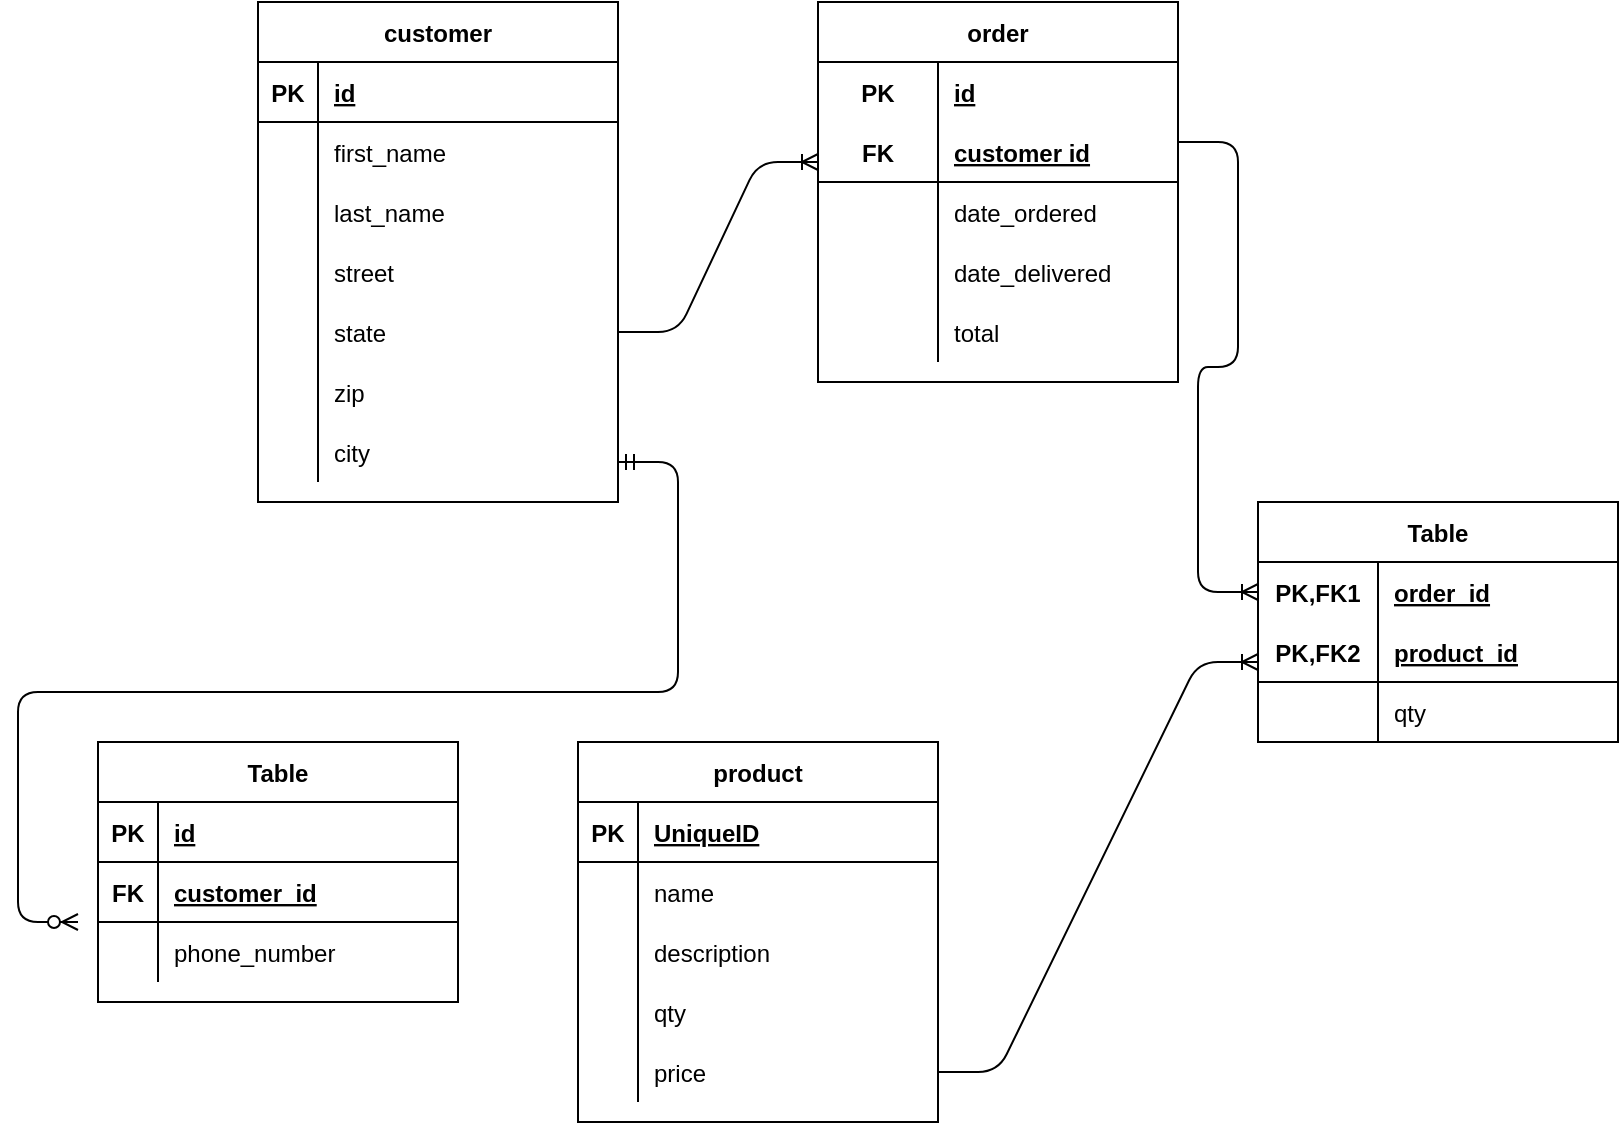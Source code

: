 <mxfile version="14.0.1" type="github"><diagram id="5gjjC1uMiKoFbgF5kgse" name="Page-1"><mxGraphModel dx="1422" dy="802" grid="1" gridSize="10" guides="1" tooltips="1" connect="1" arrows="1" fold="1" page="1" pageScale="1" pageWidth="850" pageHeight="1100" math="0" shadow="0"><root><mxCell id="0"/><mxCell id="1" parent="0"/><mxCell id="3Ulre39u-HCc2QZRo8fJ-1" value="customer" style="shape=table;startSize=30;container=1;collapsible=1;childLayout=tableLayout;fixedRows=1;rowLines=0;fontStyle=1;align=center;resizeLast=1;" vertex="1" parent="1"><mxGeometry x="130" y="110" width="180" height="250" as="geometry"/></mxCell><mxCell id="3Ulre39u-HCc2QZRo8fJ-2" value="" style="shape=partialRectangle;collapsible=0;dropTarget=0;pointerEvents=0;fillColor=none;top=0;left=0;bottom=1;right=0;points=[[0,0.5],[1,0.5]];portConstraint=eastwest;" vertex="1" parent="3Ulre39u-HCc2QZRo8fJ-1"><mxGeometry y="30" width="180" height="30" as="geometry"/></mxCell><mxCell id="3Ulre39u-HCc2QZRo8fJ-3" value="PK" style="shape=partialRectangle;connectable=0;fillColor=none;top=0;left=0;bottom=0;right=0;fontStyle=1;overflow=hidden;" vertex="1" parent="3Ulre39u-HCc2QZRo8fJ-2"><mxGeometry width="30" height="30" as="geometry"/></mxCell><mxCell id="3Ulre39u-HCc2QZRo8fJ-4" value="id" style="shape=partialRectangle;connectable=0;fillColor=none;top=0;left=0;bottom=0;right=0;align=left;spacingLeft=6;fontStyle=5;overflow=hidden;" vertex="1" parent="3Ulre39u-HCc2QZRo8fJ-2"><mxGeometry x="30" width="150" height="30" as="geometry"/></mxCell><mxCell id="3Ulre39u-HCc2QZRo8fJ-5" value="" style="shape=partialRectangle;collapsible=0;dropTarget=0;pointerEvents=0;fillColor=none;top=0;left=0;bottom=0;right=0;points=[[0,0.5],[1,0.5]];portConstraint=eastwest;" vertex="1" parent="3Ulre39u-HCc2QZRo8fJ-1"><mxGeometry y="60" width="180" height="30" as="geometry"/></mxCell><mxCell id="3Ulre39u-HCc2QZRo8fJ-6" value="" style="shape=partialRectangle;connectable=0;fillColor=none;top=0;left=0;bottom=0;right=0;editable=1;overflow=hidden;" vertex="1" parent="3Ulre39u-HCc2QZRo8fJ-5"><mxGeometry width="30" height="30" as="geometry"/></mxCell><mxCell id="3Ulre39u-HCc2QZRo8fJ-7" value="first_name" style="shape=partialRectangle;connectable=0;fillColor=none;top=0;left=0;bottom=0;right=0;align=left;spacingLeft=6;overflow=hidden;" vertex="1" parent="3Ulre39u-HCc2QZRo8fJ-5"><mxGeometry x="30" width="150" height="30" as="geometry"/></mxCell><mxCell id="3Ulre39u-HCc2QZRo8fJ-8" value="" style="shape=partialRectangle;collapsible=0;dropTarget=0;pointerEvents=0;fillColor=none;top=0;left=0;bottom=0;right=0;points=[[0,0.5],[1,0.5]];portConstraint=eastwest;" vertex="1" parent="3Ulre39u-HCc2QZRo8fJ-1"><mxGeometry y="90" width="180" height="30" as="geometry"/></mxCell><mxCell id="3Ulre39u-HCc2QZRo8fJ-9" value="" style="shape=partialRectangle;connectable=0;fillColor=none;top=0;left=0;bottom=0;right=0;editable=1;overflow=hidden;" vertex="1" parent="3Ulre39u-HCc2QZRo8fJ-8"><mxGeometry width="30" height="30" as="geometry"/></mxCell><mxCell id="3Ulre39u-HCc2QZRo8fJ-10" value="last_name" style="shape=partialRectangle;connectable=0;fillColor=none;top=0;left=0;bottom=0;right=0;align=left;spacingLeft=6;overflow=hidden;" vertex="1" parent="3Ulre39u-HCc2QZRo8fJ-8"><mxGeometry x="30" width="150" height="30" as="geometry"/></mxCell><mxCell id="3Ulre39u-HCc2QZRo8fJ-19" value="" style="shape=partialRectangle;collapsible=0;dropTarget=0;pointerEvents=0;fillColor=none;top=0;left=0;bottom=0;right=0;points=[[0,0.5],[1,0.5]];portConstraint=eastwest;" vertex="1" parent="3Ulre39u-HCc2QZRo8fJ-1"><mxGeometry y="120" width="180" height="30" as="geometry"/></mxCell><mxCell id="3Ulre39u-HCc2QZRo8fJ-20" value="" style="shape=partialRectangle;connectable=0;fillColor=none;top=0;left=0;bottom=0;right=0;editable=1;overflow=hidden;" vertex="1" parent="3Ulre39u-HCc2QZRo8fJ-19"><mxGeometry width="30" height="30" as="geometry"/></mxCell><mxCell id="3Ulre39u-HCc2QZRo8fJ-21" value="street" style="shape=partialRectangle;connectable=0;fillColor=none;top=0;left=0;bottom=0;right=0;align=left;spacingLeft=6;overflow=hidden;" vertex="1" parent="3Ulre39u-HCc2QZRo8fJ-19"><mxGeometry x="30" width="150" height="30" as="geometry"/></mxCell><mxCell id="3Ulre39u-HCc2QZRo8fJ-28" value="" style="shape=partialRectangle;collapsible=0;dropTarget=0;pointerEvents=0;fillColor=none;top=0;left=0;bottom=0;right=0;points=[[0,0.5],[1,0.5]];portConstraint=eastwest;" vertex="1" parent="3Ulre39u-HCc2QZRo8fJ-1"><mxGeometry y="150" width="180" height="30" as="geometry"/></mxCell><mxCell id="3Ulre39u-HCc2QZRo8fJ-29" value="" style="shape=partialRectangle;connectable=0;fillColor=none;top=0;left=0;bottom=0;right=0;editable=1;overflow=hidden;" vertex="1" parent="3Ulre39u-HCc2QZRo8fJ-28"><mxGeometry width="30" height="30" as="geometry"/></mxCell><mxCell id="3Ulre39u-HCc2QZRo8fJ-30" value="state" style="shape=partialRectangle;connectable=0;fillColor=none;top=0;left=0;bottom=0;right=0;align=left;spacingLeft=6;overflow=hidden;" vertex="1" parent="3Ulre39u-HCc2QZRo8fJ-28"><mxGeometry x="30" width="150" height="30" as="geometry"/></mxCell><mxCell id="3Ulre39u-HCc2QZRo8fJ-31" value="" style="shape=partialRectangle;collapsible=0;dropTarget=0;pointerEvents=0;fillColor=none;top=0;left=0;bottom=0;right=0;points=[[0,0.5],[1,0.5]];portConstraint=eastwest;" vertex="1" parent="3Ulre39u-HCc2QZRo8fJ-1"><mxGeometry y="180" width="180" height="30" as="geometry"/></mxCell><mxCell id="3Ulre39u-HCc2QZRo8fJ-32" value="" style="shape=partialRectangle;connectable=0;fillColor=none;top=0;left=0;bottom=0;right=0;editable=1;overflow=hidden;" vertex="1" parent="3Ulre39u-HCc2QZRo8fJ-31"><mxGeometry width="30" height="30" as="geometry"/></mxCell><mxCell id="3Ulre39u-HCc2QZRo8fJ-33" value="zip" style="shape=partialRectangle;connectable=0;fillColor=none;top=0;left=0;bottom=0;right=0;align=left;spacingLeft=6;overflow=hidden;" vertex="1" parent="3Ulre39u-HCc2QZRo8fJ-31"><mxGeometry x="30" width="150" height="30" as="geometry"/></mxCell><mxCell id="3Ulre39u-HCc2QZRo8fJ-11" value="" style="shape=partialRectangle;collapsible=0;dropTarget=0;pointerEvents=0;fillColor=none;top=0;left=0;bottom=0;right=0;points=[[0,0.5],[1,0.5]];portConstraint=eastwest;" vertex="1" parent="3Ulre39u-HCc2QZRo8fJ-1"><mxGeometry y="210" width="180" height="30" as="geometry"/></mxCell><mxCell id="3Ulre39u-HCc2QZRo8fJ-12" value="" style="shape=partialRectangle;connectable=0;fillColor=none;top=0;left=0;bottom=0;right=0;editable=1;overflow=hidden;" vertex="1" parent="3Ulre39u-HCc2QZRo8fJ-11"><mxGeometry width="30" height="30" as="geometry"/></mxCell><mxCell id="3Ulre39u-HCc2QZRo8fJ-13" value="city" style="shape=partialRectangle;connectable=0;fillColor=none;top=0;left=0;bottom=0;right=0;align=left;spacingLeft=6;overflow=hidden;" vertex="1" parent="3Ulre39u-HCc2QZRo8fJ-11"><mxGeometry x="30" width="150" height="30" as="geometry"/></mxCell><mxCell id="3Ulre39u-HCc2QZRo8fJ-34" value="product" style="shape=table;startSize=30;container=1;collapsible=1;childLayout=tableLayout;fixedRows=1;rowLines=0;fontStyle=1;align=center;resizeLast=1;" vertex="1" parent="1"><mxGeometry x="290" y="480" width="180" height="190" as="geometry"/></mxCell><mxCell id="3Ulre39u-HCc2QZRo8fJ-35" value="" style="shape=partialRectangle;collapsible=0;dropTarget=0;pointerEvents=0;fillColor=none;top=0;left=0;bottom=1;right=0;points=[[0,0.5],[1,0.5]];portConstraint=eastwest;" vertex="1" parent="3Ulre39u-HCc2QZRo8fJ-34"><mxGeometry y="30" width="180" height="30" as="geometry"/></mxCell><mxCell id="3Ulre39u-HCc2QZRo8fJ-36" value="PK" style="shape=partialRectangle;connectable=0;fillColor=none;top=0;left=0;bottom=0;right=0;fontStyle=1;overflow=hidden;" vertex="1" parent="3Ulre39u-HCc2QZRo8fJ-35"><mxGeometry width="30" height="30" as="geometry"/></mxCell><mxCell id="3Ulre39u-HCc2QZRo8fJ-37" value="UniqueID" style="shape=partialRectangle;connectable=0;fillColor=none;top=0;left=0;bottom=0;right=0;align=left;spacingLeft=6;fontStyle=5;overflow=hidden;" vertex="1" parent="3Ulre39u-HCc2QZRo8fJ-35"><mxGeometry x="30" width="150" height="30" as="geometry"/></mxCell><mxCell id="3Ulre39u-HCc2QZRo8fJ-38" value="" style="shape=partialRectangle;collapsible=0;dropTarget=0;pointerEvents=0;fillColor=none;top=0;left=0;bottom=0;right=0;points=[[0,0.5],[1,0.5]];portConstraint=eastwest;" vertex="1" parent="3Ulre39u-HCc2QZRo8fJ-34"><mxGeometry y="60" width="180" height="30" as="geometry"/></mxCell><mxCell id="3Ulre39u-HCc2QZRo8fJ-39" value="" style="shape=partialRectangle;connectable=0;fillColor=none;top=0;left=0;bottom=0;right=0;editable=1;overflow=hidden;" vertex="1" parent="3Ulre39u-HCc2QZRo8fJ-38"><mxGeometry width="30" height="30" as="geometry"/></mxCell><mxCell id="3Ulre39u-HCc2QZRo8fJ-40" value="name" style="shape=partialRectangle;connectable=0;fillColor=none;top=0;left=0;bottom=0;right=0;align=left;spacingLeft=6;overflow=hidden;" vertex="1" parent="3Ulre39u-HCc2QZRo8fJ-38"><mxGeometry x="30" width="150" height="30" as="geometry"/></mxCell><mxCell id="3Ulre39u-HCc2QZRo8fJ-41" value="" style="shape=partialRectangle;collapsible=0;dropTarget=0;pointerEvents=0;fillColor=none;top=0;left=0;bottom=0;right=0;points=[[0,0.5],[1,0.5]];portConstraint=eastwest;" vertex="1" parent="3Ulre39u-HCc2QZRo8fJ-34"><mxGeometry y="90" width="180" height="30" as="geometry"/></mxCell><mxCell id="3Ulre39u-HCc2QZRo8fJ-42" value="" style="shape=partialRectangle;connectable=0;fillColor=none;top=0;left=0;bottom=0;right=0;editable=1;overflow=hidden;" vertex="1" parent="3Ulre39u-HCc2QZRo8fJ-41"><mxGeometry width="30" height="30" as="geometry"/></mxCell><mxCell id="3Ulre39u-HCc2QZRo8fJ-43" value="description" style="shape=partialRectangle;connectable=0;fillColor=none;top=0;left=0;bottom=0;right=0;align=left;spacingLeft=6;overflow=hidden;" vertex="1" parent="3Ulre39u-HCc2QZRo8fJ-41"><mxGeometry x="30" width="150" height="30" as="geometry"/></mxCell><mxCell id="3Ulre39u-HCc2QZRo8fJ-52" value="" style="shape=partialRectangle;collapsible=0;dropTarget=0;pointerEvents=0;fillColor=none;top=0;left=0;bottom=0;right=0;points=[[0,0.5],[1,0.5]];portConstraint=eastwest;" vertex="1" parent="3Ulre39u-HCc2QZRo8fJ-34"><mxGeometry y="120" width="180" height="30" as="geometry"/></mxCell><mxCell id="3Ulre39u-HCc2QZRo8fJ-53" value="" style="shape=partialRectangle;connectable=0;fillColor=none;top=0;left=0;bottom=0;right=0;editable=1;overflow=hidden;" vertex="1" parent="3Ulre39u-HCc2QZRo8fJ-52"><mxGeometry width="30" height="30" as="geometry"/></mxCell><mxCell id="3Ulre39u-HCc2QZRo8fJ-54" value="qty" style="shape=partialRectangle;connectable=0;fillColor=none;top=0;left=0;bottom=0;right=0;align=left;spacingLeft=6;overflow=hidden;" vertex="1" parent="3Ulre39u-HCc2QZRo8fJ-52"><mxGeometry x="30" width="150" height="30" as="geometry"/></mxCell><mxCell id="3Ulre39u-HCc2QZRo8fJ-44" value="" style="shape=partialRectangle;collapsible=0;dropTarget=0;pointerEvents=0;fillColor=none;top=0;left=0;bottom=0;right=0;points=[[0,0.5],[1,0.5]];portConstraint=eastwest;" vertex="1" parent="3Ulre39u-HCc2QZRo8fJ-34"><mxGeometry y="150" width="180" height="30" as="geometry"/></mxCell><mxCell id="3Ulre39u-HCc2QZRo8fJ-45" value="" style="shape=partialRectangle;connectable=0;fillColor=none;top=0;left=0;bottom=0;right=0;editable=1;overflow=hidden;" vertex="1" parent="3Ulre39u-HCc2QZRo8fJ-44"><mxGeometry width="30" height="30" as="geometry"/></mxCell><mxCell id="3Ulre39u-HCc2QZRo8fJ-46" value="price" style="shape=partialRectangle;connectable=0;fillColor=none;top=0;left=0;bottom=0;right=0;align=left;spacingLeft=6;overflow=hidden;" vertex="1" parent="3Ulre39u-HCc2QZRo8fJ-44"><mxGeometry x="30" width="150" height="30" as="geometry"/></mxCell><mxCell id="3Ulre39u-HCc2QZRo8fJ-97" value="order" style="shape=table;startSize=30;container=1;collapsible=1;childLayout=tableLayout;fixedRows=1;rowLines=0;fontStyle=1;align=center;resizeLast=1;strokeColor=#000000;" vertex="1" parent="1"><mxGeometry x="410" y="110" width="180" height="190" as="geometry"/></mxCell><mxCell id="3Ulre39u-HCc2QZRo8fJ-98" value="" style="shape=partialRectangle;collapsible=0;dropTarget=0;pointerEvents=0;fillColor=none;top=0;left=0;bottom=0;right=0;points=[[0,0.5],[1,0.5]];portConstraint=eastwest;" vertex="1" parent="3Ulre39u-HCc2QZRo8fJ-97"><mxGeometry y="30" width="180" height="30" as="geometry"/></mxCell><mxCell id="3Ulre39u-HCc2QZRo8fJ-99" value="PK" style="shape=partialRectangle;connectable=0;fillColor=none;top=0;left=0;bottom=0;right=0;fontStyle=1;overflow=hidden;" vertex="1" parent="3Ulre39u-HCc2QZRo8fJ-98"><mxGeometry width="60" height="30" as="geometry"/></mxCell><mxCell id="3Ulre39u-HCc2QZRo8fJ-100" value="id" style="shape=partialRectangle;connectable=0;fillColor=none;top=0;left=0;bottom=0;right=0;align=left;spacingLeft=6;fontStyle=5;overflow=hidden;" vertex="1" parent="3Ulre39u-HCc2QZRo8fJ-98"><mxGeometry x="60" width="120" height="30" as="geometry"/></mxCell><mxCell id="3Ulre39u-HCc2QZRo8fJ-101" value="" style="shape=partialRectangle;collapsible=0;dropTarget=0;pointerEvents=0;fillColor=none;top=0;left=0;bottom=1;right=0;points=[[0,0.5],[1,0.5]];portConstraint=eastwest;" vertex="1" parent="3Ulre39u-HCc2QZRo8fJ-97"><mxGeometry y="60" width="180" height="30" as="geometry"/></mxCell><mxCell id="3Ulre39u-HCc2QZRo8fJ-102" value="FK" style="shape=partialRectangle;connectable=0;fillColor=none;top=0;left=0;bottom=0;right=0;fontStyle=1;overflow=hidden;" vertex="1" parent="3Ulre39u-HCc2QZRo8fJ-101"><mxGeometry width="60" height="30" as="geometry"/></mxCell><mxCell id="3Ulre39u-HCc2QZRo8fJ-103" value="customer id" style="shape=partialRectangle;connectable=0;fillColor=none;top=0;left=0;bottom=0;right=0;align=left;spacingLeft=6;fontStyle=5;overflow=hidden;" vertex="1" parent="3Ulre39u-HCc2QZRo8fJ-101"><mxGeometry x="60" width="120" height="30" as="geometry"/></mxCell><mxCell id="3Ulre39u-HCc2QZRo8fJ-104" value="" style="shape=partialRectangle;collapsible=0;dropTarget=0;pointerEvents=0;fillColor=none;top=0;left=0;bottom=0;right=0;points=[[0,0.5],[1,0.5]];portConstraint=eastwest;" vertex="1" parent="3Ulre39u-HCc2QZRo8fJ-97"><mxGeometry y="90" width="180" height="30" as="geometry"/></mxCell><mxCell id="3Ulre39u-HCc2QZRo8fJ-105" value="" style="shape=partialRectangle;connectable=0;fillColor=none;top=0;left=0;bottom=0;right=0;editable=1;overflow=hidden;" vertex="1" parent="3Ulre39u-HCc2QZRo8fJ-104"><mxGeometry width="60" height="30" as="geometry"/></mxCell><mxCell id="3Ulre39u-HCc2QZRo8fJ-106" value="date_ordered" style="shape=partialRectangle;connectable=0;fillColor=none;top=0;left=0;bottom=0;right=0;align=left;spacingLeft=6;overflow=hidden;" vertex="1" parent="3Ulre39u-HCc2QZRo8fJ-104"><mxGeometry x="60" width="120" height="30" as="geometry"/></mxCell><mxCell id="3Ulre39u-HCc2QZRo8fJ-110" value="" style="shape=partialRectangle;collapsible=0;dropTarget=0;pointerEvents=0;fillColor=none;top=0;left=0;bottom=0;right=0;points=[[0,0.5],[1,0.5]];portConstraint=eastwest;strokeColor=#000000;" vertex="1" parent="3Ulre39u-HCc2QZRo8fJ-97"><mxGeometry y="120" width="180" height="30" as="geometry"/></mxCell><mxCell id="3Ulre39u-HCc2QZRo8fJ-111" value="" style="shape=partialRectangle;connectable=0;fillColor=none;top=0;left=0;bottom=0;right=0;editable=1;overflow=hidden;" vertex="1" parent="3Ulre39u-HCc2QZRo8fJ-110"><mxGeometry width="60" height="30" as="geometry"/></mxCell><mxCell id="3Ulre39u-HCc2QZRo8fJ-112" value="date_delivered" style="shape=partialRectangle;connectable=0;fillColor=none;top=0;left=0;bottom=0;right=0;align=left;spacingLeft=6;overflow=hidden;" vertex="1" parent="3Ulre39u-HCc2QZRo8fJ-110"><mxGeometry x="60" width="120" height="30" as="geometry"/></mxCell><mxCell id="3Ulre39u-HCc2QZRo8fJ-107" value="" style="shape=partialRectangle;collapsible=0;dropTarget=0;pointerEvents=0;fillColor=none;top=0;left=0;bottom=0;right=0;points=[[0,0.5],[1,0.5]];portConstraint=eastwest;" vertex="1" parent="3Ulre39u-HCc2QZRo8fJ-97"><mxGeometry y="150" width="180" height="30" as="geometry"/></mxCell><mxCell id="3Ulre39u-HCc2QZRo8fJ-108" value="" style="shape=partialRectangle;connectable=0;fillColor=none;top=0;left=0;bottom=0;right=0;editable=1;overflow=hidden;" vertex="1" parent="3Ulre39u-HCc2QZRo8fJ-107"><mxGeometry width="60" height="30" as="geometry"/></mxCell><mxCell id="3Ulre39u-HCc2QZRo8fJ-109" value="total" style="shape=partialRectangle;connectable=0;fillColor=none;top=0;left=0;bottom=0;right=0;align=left;spacingLeft=6;overflow=hidden;" vertex="1" parent="3Ulre39u-HCc2QZRo8fJ-107"><mxGeometry x="60" width="120" height="30" as="geometry"/></mxCell><mxCell id="3Ulre39u-HCc2QZRo8fJ-113" value="" style="edgeStyle=entityRelationEdgeStyle;fontSize=12;html=1;endArrow=ERoneToMany;exitX=1;exitY=0.5;exitDx=0;exitDy=0;" edge="1" parent="1" source="3Ulre39u-HCc2QZRo8fJ-28"><mxGeometry width="100" height="100" relative="1" as="geometry"><mxPoint x="310" y="290" as="sourcePoint"/><mxPoint x="410" y="190" as="targetPoint"/></mxGeometry></mxCell><mxCell id="3Ulre39u-HCc2QZRo8fJ-114" value="Table" style="shape=table;startSize=30;container=1;collapsible=1;childLayout=tableLayout;fixedRows=1;rowLines=0;fontStyle=1;align=center;resizeLast=1;strokeColor=#000000;" vertex="1" parent="1"><mxGeometry x="630" y="360" width="180" height="120" as="geometry"/></mxCell><mxCell id="3Ulre39u-HCc2QZRo8fJ-115" value="" style="shape=partialRectangle;collapsible=0;dropTarget=0;pointerEvents=0;fillColor=none;top=0;left=0;bottom=0;right=0;points=[[0,0.5],[1,0.5]];portConstraint=eastwest;" vertex="1" parent="3Ulre39u-HCc2QZRo8fJ-114"><mxGeometry y="30" width="180" height="30" as="geometry"/></mxCell><mxCell id="3Ulre39u-HCc2QZRo8fJ-116" value="PK,FK1" style="shape=partialRectangle;connectable=0;fillColor=none;top=0;left=0;bottom=0;right=0;fontStyle=1;overflow=hidden;" vertex="1" parent="3Ulre39u-HCc2QZRo8fJ-115"><mxGeometry width="60" height="30" as="geometry"/></mxCell><mxCell id="3Ulre39u-HCc2QZRo8fJ-117" value="order_id" style="shape=partialRectangle;connectable=0;fillColor=none;top=0;left=0;bottom=0;right=0;align=left;spacingLeft=6;fontStyle=5;overflow=hidden;" vertex="1" parent="3Ulre39u-HCc2QZRo8fJ-115"><mxGeometry x="60" width="120" height="30" as="geometry"/></mxCell><mxCell id="3Ulre39u-HCc2QZRo8fJ-118" value="" style="shape=partialRectangle;collapsible=0;dropTarget=0;pointerEvents=0;fillColor=none;top=0;left=0;bottom=1;right=0;points=[[0,0.5],[1,0.5]];portConstraint=eastwest;" vertex="1" parent="3Ulre39u-HCc2QZRo8fJ-114"><mxGeometry y="60" width="180" height="30" as="geometry"/></mxCell><mxCell id="3Ulre39u-HCc2QZRo8fJ-119" value="PK,FK2" style="shape=partialRectangle;connectable=0;fillColor=none;top=0;left=0;bottom=0;right=0;fontStyle=1;overflow=hidden;" vertex="1" parent="3Ulre39u-HCc2QZRo8fJ-118"><mxGeometry width="60" height="30" as="geometry"/></mxCell><mxCell id="3Ulre39u-HCc2QZRo8fJ-120" value="product_id" style="shape=partialRectangle;connectable=0;fillColor=none;top=0;left=0;bottom=0;right=0;align=left;spacingLeft=6;fontStyle=5;overflow=hidden;" vertex="1" parent="3Ulre39u-HCc2QZRo8fJ-118"><mxGeometry x="60" width="120" height="30" as="geometry"/></mxCell><mxCell id="3Ulre39u-HCc2QZRo8fJ-121" value="" style="shape=partialRectangle;collapsible=0;dropTarget=0;pointerEvents=0;fillColor=none;top=0;left=0;bottom=0;right=0;points=[[0,0.5],[1,0.5]];portConstraint=eastwest;" vertex="1" parent="3Ulre39u-HCc2QZRo8fJ-114"><mxGeometry y="90" width="180" height="30" as="geometry"/></mxCell><mxCell id="3Ulre39u-HCc2QZRo8fJ-122" value="" style="shape=partialRectangle;connectable=0;fillColor=none;top=0;left=0;bottom=0;right=0;editable=1;overflow=hidden;" vertex="1" parent="3Ulre39u-HCc2QZRo8fJ-121"><mxGeometry width="60" height="30" as="geometry"/></mxCell><mxCell id="3Ulre39u-HCc2QZRo8fJ-123" value="qty" style="shape=partialRectangle;connectable=0;fillColor=none;top=0;left=0;bottom=0;right=0;align=left;spacingLeft=6;overflow=hidden;" vertex="1" parent="3Ulre39u-HCc2QZRo8fJ-121"><mxGeometry x="60" width="120" height="30" as="geometry"/></mxCell><mxCell id="3Ulre39u-HCc2QZRo8fJ-133" value="" style="edgeStyle=entityRelationEdgeStyle;fontSize=12;html=1;endArrow=ERoneToMany;entryX=0;entryY=0.5;entryDx=0;entryDy=0;" edge="1" parent="1" target="3Ulre39u-HCc2QZRo8fJ-115"><mxGeometry width="100" height="100" relative="1" as="geometry"><mxPoint x="590" y="180" as="sourcePoint"/><mxPoint x="620" y="430" as="targetPoint"/></mxGeometry></mxCell><mxCell id="3Ulre39u-HCc2QZRo8fJ-136" value="" style="edgeStyle=entityRelationEdgeStyle;fontSize=12;html=1;endArrow=ERoneToMany;exitX=1;exitY=0.5;exitDx=0;exitDy=0;" edge="1" parent="1" source="3Ulre39u-HCc2QZRo8fJ-44"><mxGeometry width="100" height="100" relative="1" as="geometry"><mxPoint x="530" y="540" as="sourcePoint"/><mxPoint x="630" y="440" as="targetPoint"/></mxGeometry></mxCell><mxCell id="3Ulre39u-HCc2QZRo8fJ-141" value="Table" style="shape=table;startSize=30;container=1;collapsible=1;childLayout=tableLayout;fixedRows=1;rowLines=0;fontStyle=1;align=center;resizeLast=1;strokeColor=#000000;" vertex="1" parent="1"><mxGeometry x="50" y="480" width="180" height="130" as="geometry"/></mxCell><mxCell id="3Ulre39u-HCc2QZRo8fJ-157" value="" style="shape=partialRectangle;collapsible=0;dropTarget=0;pointerEvents=0;fillColor=none;top=0;left=0;bottom=1;right=0;points=[[0,0.5],[1,0.5]];portConstraint=eastwest;strokeColor=#000000;" vertex="1" parent="3Ulre39u-HCc2QZRo8fJ-141"><mxGeometry y="30" width="180" height="30" as="geometry"/></mxCell><mxCell id="3Ulre39u-HCc2QZRo8fJ-158" value="PK" style="shape=partialRectangle;connectable=0;fillColor=none;top=0;left=0;bottom=0;right=0;fontStyle=1;overflow=hidden;" vertex="1" parent="3Ulre39u-HCc2QZRo8fJ-157"><mxGeometry width="30" height="30" as="geometry"/></mxCell><mxCell id="3Ulre39u-HCc2QZRo8fJ-159" value="id" style="shape=partialRectangle;connectable=0;fillColor=none;top=0;left=0;bottom=0;right=0;align=left;spacingLeft=6;fontStyle=5;overflow=hidden;" vertex="1" parent="3Ulre39u-HCc2QZRo8fJ-157"><mxGeometry x="30" width="150" height="30" as="geometry"/></mxCell><mxCell id="3Ulre39u-HCc2QZRo8fJ-142" value="" style="shape=partialRectangle;collapsible=0;dropTarget=0;pointerEvents=0;fillColor=none;top=0;left=0;bottom=1;right=0;points=[[0,0.5],[1,0.5]];portConstraint=eastwest;" vertex="1" parent="3Ulre39u-HCc2QZRo8fJ-141"><mxGeometry y="60" width="180" height="30" as="geometry"/></mxCell><mxCell id="3Ulre39u-HCc2QZRo8fJ-143" value="FK" style="shape=partialRectangle;connectable=0;fillColor=none;top=0;left=0;bottom=0;right=0;fontStyle=1;overflow=hidden;" vertex="1" parent="3Ulre39u-HCc2QZRo8fJ-142"><mxGeometry width="30" height="30" as="geometry"/></mxCell><mxCell id="3Ulre39u-HCc2QZRo8fJ-144" value="customer_id" style="shape=partialRectangle;connectable=0;fillColor=none;top=0;left=0;bottom=0;right=0;align=left;spacingLeft=6;fontStyle=5;overflow=hidden;" vertex="1" parent="3Ulre39u-HCc2QZRo8fJ-142"><mxGeometry x="30" width="150" height="30" as="geometry"/></mxCell><mxCell id="3Ulre39u-HCc2QZRo8fJ-145" value="" style="shape=partialRectangle;collapsible=0;dropTarget=0;pointerEvents=0;fillColor=none;top=0;left=0;bottom=0;right=0;points=[[0,0.5],[1,0.5]];portConstraint=eastwest;" vertex="1" parent="3Ulre39u-HCc2QZRo8fJ-141"><mxGeometry y="90" width="180" height="30" as="geometry"/></mxCell><mxCell id="3Ulre39u-HCc2QZRo8fJ-146" value="" style="shape=partialRectangle;connectable=0;fillColor=none;top=0;left=0;bottom=0;right=0;editable=1;overflow=hidden;" vertex="1" parent="3Ulre39u-HCc2QZRo8fJ-145"><mxGeometry width="30" height="30" as="geometry"/></mxCell><mxCell id="3Ulre39u-HCc2QZRo8fJ-147" value="phone_number" style="shape=partialRectangle;connectable=0;fillColor=none;top=0;left=0;bottom=0;right=0;align=left;spacingLeft=6;overflow=hidden;" vertex="1" parent="3Ulre39u-HCc2QZRo8fJ-145"><mxGeometry x="30" width="150" height="30" as="geometry"/></mxCell><mxCell id="3Ulre39u-HCc2QZRo8fJ-160" value="" style="edgeStyle=entityRelationEdgeStyle;fontSize=12;html=1;endArrow=ERzeroToMany;startArrow=ERmandOne;" edge="1" parent="1"><mxGeometry width="100" height="100" relative="1" as="geometry"><mxPoint x="310" y="340" as="sourcePoint"/><mxPoint x="40" y="570" as="targetPoint"/></mxGeometry></mxCell></root></mxGraphModel></diagram></mxfile>